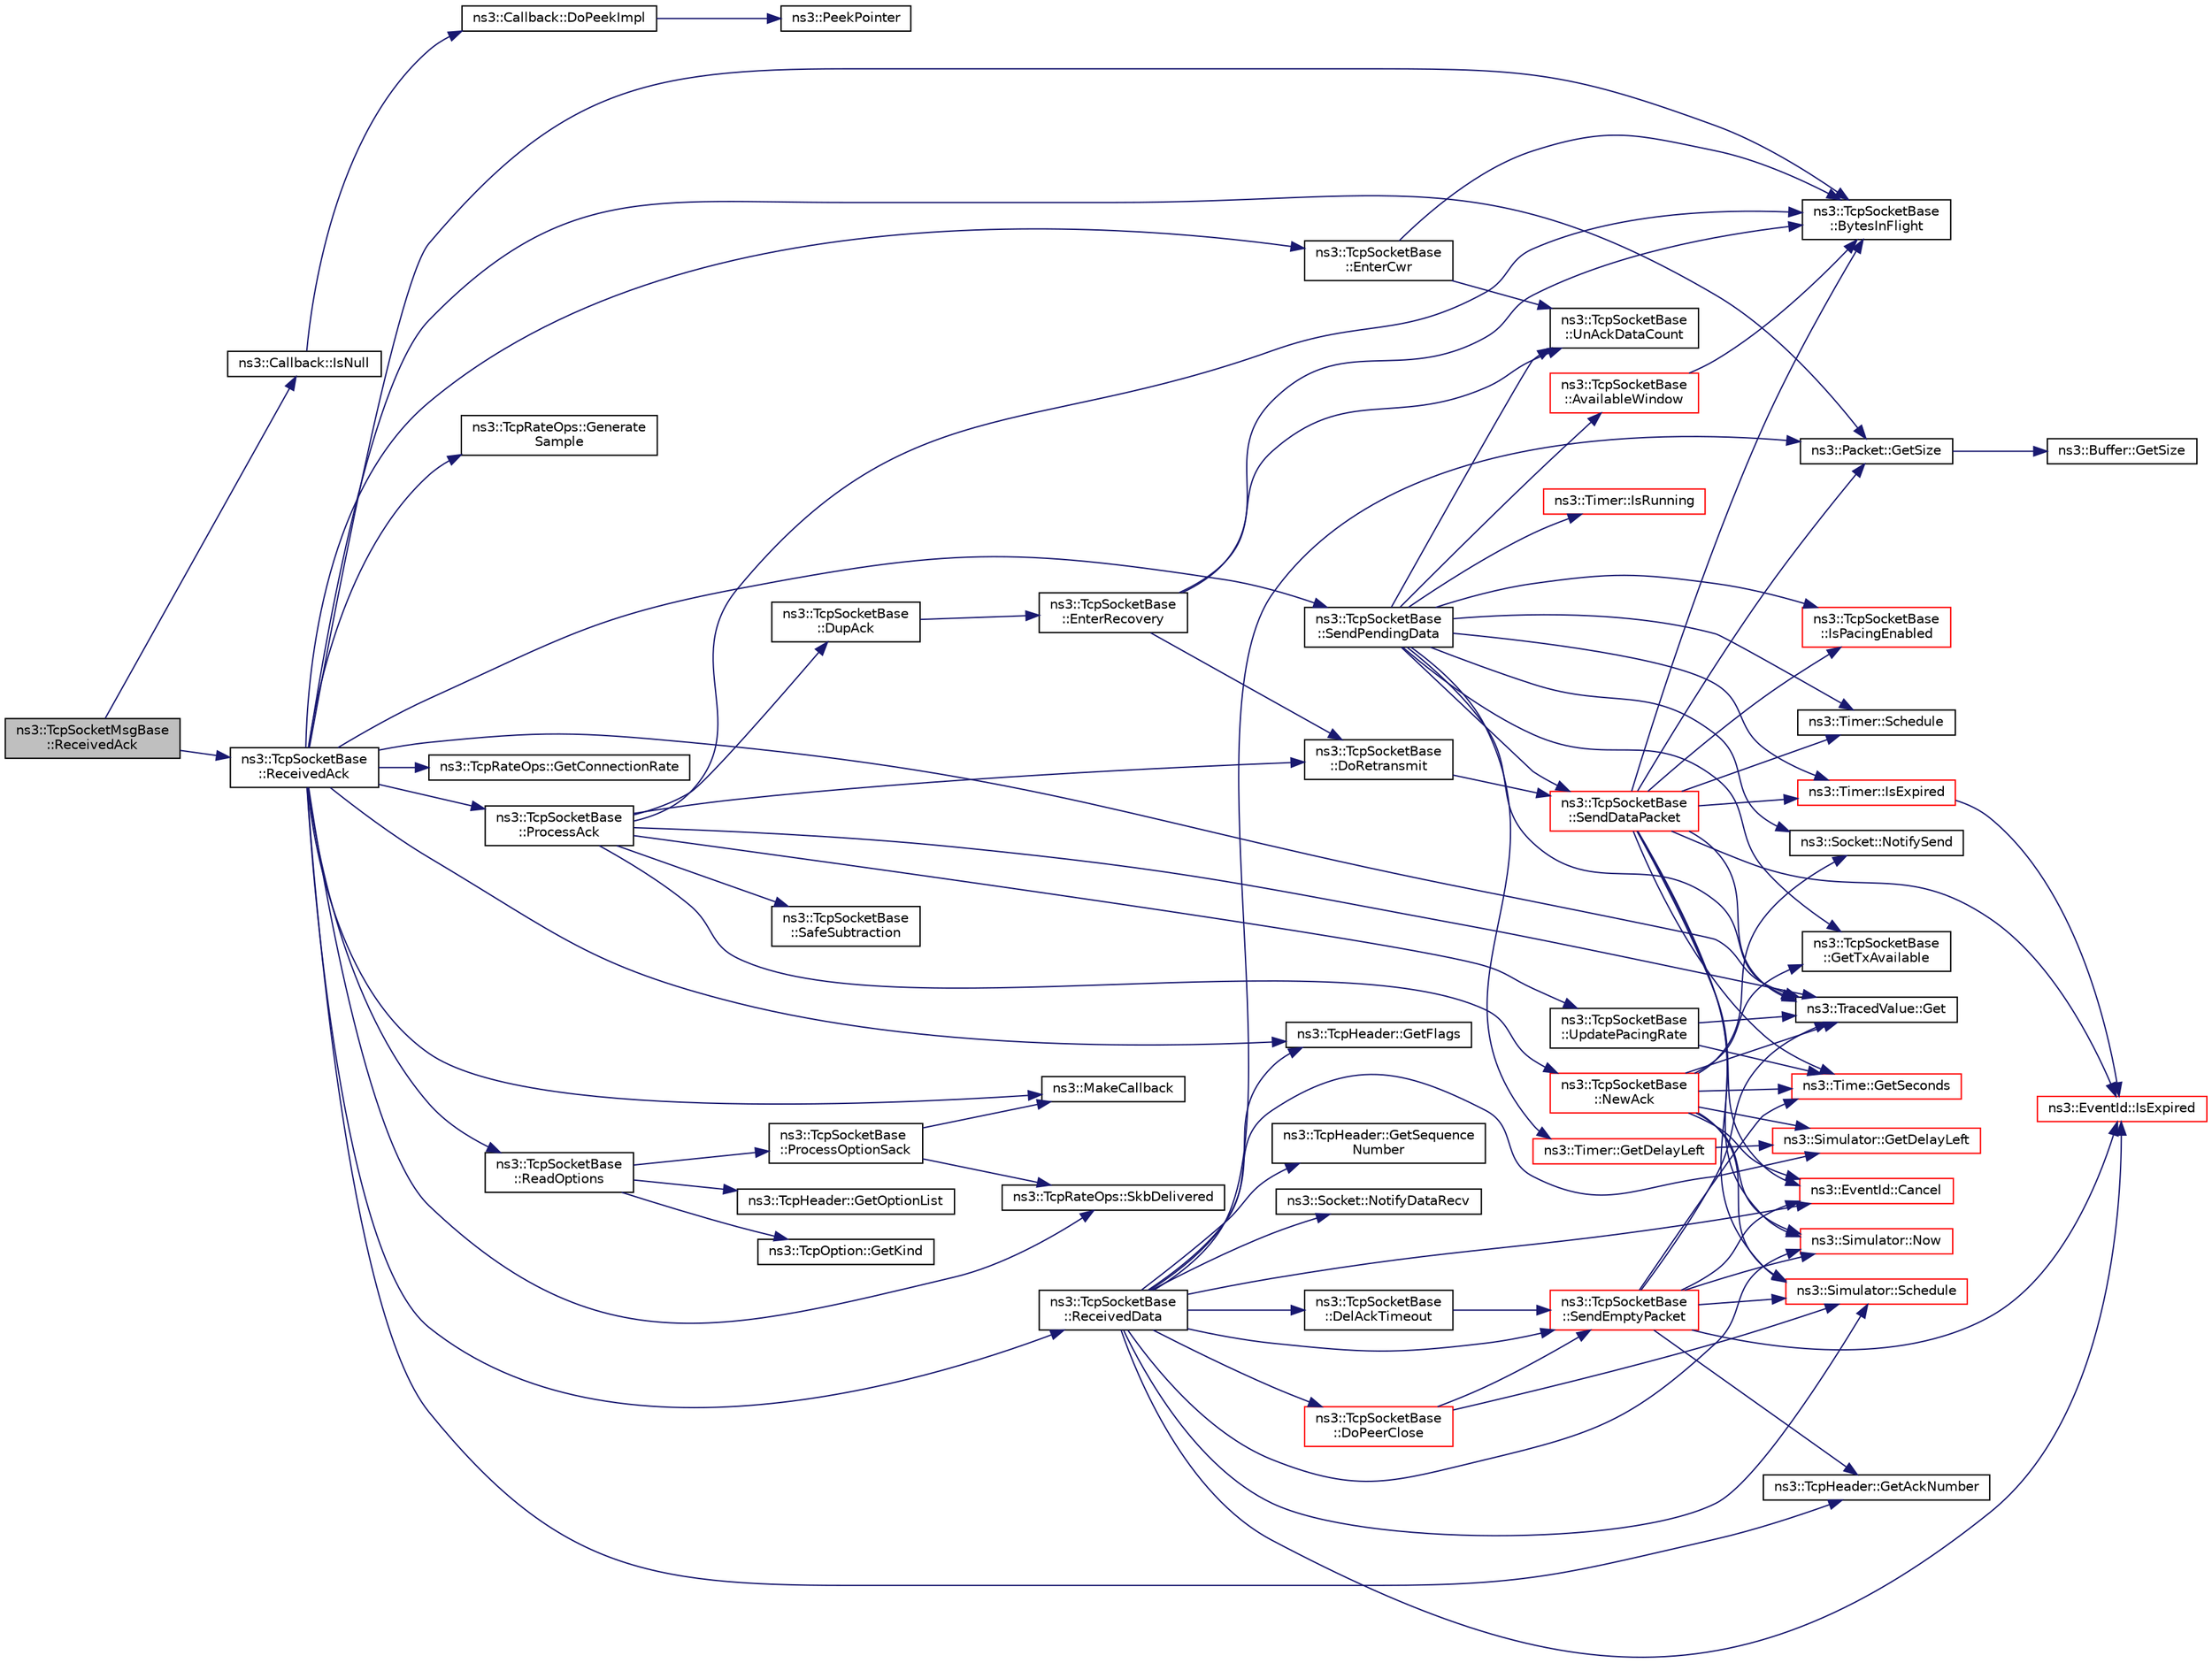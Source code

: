 digraph "ns3::TcpSocketMsgBase::ReceivedAck"
{
 // LATEX_PDF_SIZE
  edge [fontname="Helvetica",fontsize="10",labelfontname="Helvetica",labelfontsize="10"];
  node [fontname="Helvetica",fontsize="10",shape=record];
  rankdir="LR";
  Node1 [label="ns3::TcpSocketMsgBase\l::ReceivedAck",height=0.2,width=0.4,color="black", fillcolor="grey75", style="filled", fontcolor="black",tooltip="Received an ACK packet."];
  Node1 -> Node2 [color="midnightblue",fontsize="10",style="solid",fontname="Helvetica"];
  Node2 [label="ns3::Callback::IsNull",height=0.2,width=0.4,color="black", fillcolor="white", style="filled",URL="$classns3_1_1_callback.html#a42eb007ca42c35b96daa497d6d42d5f2",tooltip="Check for null implementation."];
  Node2 -> Node3 [color="midnightblue",fontsize="10",style="solid",fontname="Helvetica"];
  Node3 [label="ns3::Callback::DoPeekImpl",height=0.2,width=0.4,color="black", fillcolor="white", style="filled",URL="$classns3_1_1_callback.html#a82de10d58e899c61aec3867f9b1f2f33",tooltip=" "];
  Node3 -> Node4 [color="midnightblue",fontsize="10",style="solid",fontname="Helvetica"];
  Node4 [label="ns3::PeekPointer",height=0.2,width=0.4,color="black", fillcolor="white", style="filled",URL="$namespacens3.html#af2a7557fe9afdd98d8f6f8f6e412cf5a",tooltip=" "];
  Node1 -> Node5 [color="midnightblue",fontsize="10",style="solid",fontname="Helvetica"];
  Node5 [label="ns3::TcpSocketBase\l::ReceivedAck",height=0.2,width=0.4,color="black", fillcolor="white", style="filled",URL="$classns3_1_1_tcp_socket_base.html#a695c036628adf8a204a653dbf178f8cd",tooltip="Received an ACK packet."];
  Node5 -> Node6 [color="midnightblue",fontsize="10",style="solid",fontname="Helvetica"];
  Node6 [label="ns3::TcpSocketBase\l::BytesInFlight",height=0.2,width=0.4,color="black", fillcolor="white", style="filled",URL="$classns3_1_1_tcp_socket_base.html#a4f2b484c1f51d637f65f961549865156",tooltip="Return total bytes in flight."];
  Node5 -> Node7 [color="midnightblue",fontsize="10",style="solid",fontname="Helvetica"];
  Node7 [label="ns3::TcpSocketBase\l::EnterCwr",height=0.2,width=0.4,color="black", fillcolor="white", style="filled",URL="$classns3_1_1_tcp_socket_base.html#af0129729e1f9662d2856569f0dc5f5a1",tooltip="Enter CA_CWR state upon receipt of an ECN Echo."];
  Node7 -> Node6 [color="midnightblue",fontsize="10",style="solid",fontname="Helvetica"];
  Node7 -> Node8 [color="midnightblue",fontsize="10",style="solid",fontname="Helvetica"];
  Node8 [label="ns3::TcpSocketBase\l::UnAckDataCount",height=0.2,width=0.4,color="black", fillcolor="white", style="filled",URL="$classns3_1_1_tcp_socket_base.html#a5dd834b9b3ab7e93089a695ff17a9a6f",tooltip="Return count of number of unacked bytes."];
  Node5 -> Node9 [color="midnightblue",fontsize="10",style="solid",fontname="Helvetica"];
  Node9 [label="ns3::TcpRateOps::Generate\lSample",height=0.2,width=0.4,color="black", fillcolor="white", style="filled",URL="$classns3_1_1_tcp_rate_ops.html#ada84961d8f7415b299ebb338dc1de2b5",tooltip="Generate a TcpRateSample to feed a congestion avoidance algorithm."];
  Node5 -> Node10 [color="midnightblue",fontsize="10",style="solid",fontname="Helvetica"];
  Node10 [label="ns3::TracedValue::Get",height=0.2,width=0.4,color="black", fillcolor="white", style="filled",URL="$classns3_1_1_traced_value.html#af77ce761fca6254db42c875dd1a4cdc6",tooltip="Get the underlying value."];
  Node5 -> Node11 [color="midnightblue",fontsize="10",style="solid",fontname="Helvetica"];
  Node11 [label="ns3::TcpHeader::GetAckNumber",height=0.2,width=0.4,color="black", fillcolor="white", style="filled",URL="$classns3_1_1_tcp_header.html#adc8bd17b9053c53f67f3be71adbb2e54",tooltip="Get the ACK number."];
  Node5 -> Node12 [color="midnightblue",fontsize="10",style="solid",fontname="Helvetica"];
  Node12 [label="ns3::TcpRateOps::GetConnectionRate",height=0.2,width=0.4,color="black", fillcolor="white", style="filled",URL="$classns3_1_1_tcp_rate_ops.html#a54197c90d2e4230b6307cdfd65e3a299",tooltip=" "];
  Node5 -> Node13 [color="midnightblue",fontsize="10",style="solid",fontname="Helvetica"];
  Node13 [label="ns3::TcpHeader::GetFlags",height=0.2,width=0.4,color="black", fillcolor="white", style="filled",URL="$classns3_1_1_tcp_header.html#adae57f746870a94c0fe4181c87368b62",tooltip="Get the flags."];
  Node5 -> Node14 [color="midnightblue",fontsize="10",style="solid",fontname="Helvetica"];
  Node14 [label="ns3::Packet::GetSize",height=0.2,width=0.4,color="black", fillcolor="white", style="filled",URL="$classns3_1_1_packet.html#afff7cb1ff518ee6dc0d424e10a5ad6ec",tooltip="Returns the the size in bytes of the packet (including the zero-filled initial payload)."];
  Node14 -> Node15 [color="midnightblue",fontsize="10",style="solid",fontname="Helvetica"];
  Node15 [label="ns3::Buffer::GetSize",height=0.2,width=0.4,color="black", fillcolor="white", style="filled",URL="$classns3_1_1_buffer.html#a60c9172d2b102f8856c81b2126c8b209",tooltip=" "];
  Node5 -> Node16 [color="midnightblue",fontsize="10",style="solid",fontname="Helvetica"];
  Node16 [label="ns3::MakeCallback",height=0.2,width=0.4,color="black", fillcolor="white", style="filled",URL="$namespacens3.html#af1dde3c04374147fca0cfe3b0766d664",tooltip="Build Callbacks for class method members which take varying numbers of arguments and potentially retu..."];
  Node5 -> Node17 [color="midnightblue",fontsize="10",style="solid",fontname="Helvetica"];
  Node17 [label="ns3::TcpSocketBase\l::ProcessAck",height=0.2,width=0.4,color="black", fillcolor="white", style="filled",URL="$classns3_1_1_tcp_socket_base.html#ad510be50dd8e1c5cdcd31fb5b690e63d",tooltip="Process a received ack."];
  Node17 -> Node6 [color="midnightblue",fontsize="10",style="solid",fontname="Helvetica"];
  Node17 -> Node18 [color="midnightblue",fontsize="10",style="solid",fontname="Helvetica"];
  Node18 [label="ns3::TcpSocketBase\l::DoRetransmit",height=0.2,width=0.4,color="black", fillcolor="white", style="filled",URL="$classns3_1_1_tcp_socket_base.html#a13b6b897811a48523988f8af6e9130d3",tooltip="Retransmit the first segment marked as lost, without considering available window nor pacing."];
  Node18 -> Node19 [color="midnightblue",fontsize="10",style="solid",fontname="Helvetica"];
  Node19 [label="ns3::TcpSocketBase\l::SendDataPacket",height=0.2,width=0.4,color="red", fillcolor="white", style="filled",URL="$classns3_1_1_tcp_socket_base.html#a677488c04da1df87f916953a40e1bd64",tooltip="Extract at most maxSize bytes from the TxBuffer at sequence seq, add the TCP header,..."];
  Node19 -> Node6 [color="midnightblue",fontsize="10",style="solid",fontname="Helvetica"];
  Node19 -> Node116 [color="midnightblue",fontsize="10",style="solid",fontname="Helvetica"];
  Node116 [label="ns3::EventId::Cancel",height=0.2,width=0.4,color="red", fillcolor="white", style="filled",URL="$classns3_1_1_event_id.html#a993ae94e48e014e1afd47edb16db7a11",tooltip="This method is syntactic sugar for the ns3::Simulator::Cancel method."];
  Node19 -> Node10 [color="midnightblue",fontsize="10",style="solid",fontname="Helvetica"];
  Node19 -> Node129 [color="midnightblue",fontsize="10",style="solid",fontname="Helvetica"];
  Node129 [label="ns3::Time::GetSeconds",height=0.2,width=0.4,color="red", fillcolor="white", style="filled",URL="$classns3_1_1_time.html#a27cb7c22324e0447740929b024dbeb66",tooltip="Get an approximation of the time stored in this instance in the indicated unit."];
  Node19 -> Node14 [color="midnightblue",fontsize="10",style="solid",fontname="Helvetica"];
  Node19 -> Node135 [color="midnightblue",fontsize="10",style="solid",fontname="Helvetica"];
  Node135 [label="ns3::EventId::IsExpired",height=0.2,width=0.4,color="red", fillcolor="white", style="filled",URL="$classns3_1_1_event_id.html#acc25141054209b1a286a5471a51bd0c0",tooltip="This method is syntactic sugar for the ns3::Simulator::IsExpired method."];
  Node19 -> Node138 [color="midnightblue",fontsize="10",style="solid",fontname="Helvetica"];
  Node138 [label="ns3::Timer::IsExpired",height=0.2,width=0.4,color="red", fillcolor="white", style="filled",URL="$classns3_1_1_timer.html#a1eb2f885fb19da1147c0a3b864e61ba7",tooltip=" "];
  Node138 -> Node135 [color="midnightblue",fontsize="10",style="solid",fontname="Helvetica"];
  Node19 -> Node140 [color="midnightblue",fontsize="10",style="solid",fontname="Helvetica"];
  Node140 [label="ns3::TcpSocketBase\l::IsPacingEnabled",height=0.2,width=0.4,color="red", fillcolor="white", style="filled",URL="$classns3_1_1_tcp_socket_base.html#a57588def67cb6220246254016602003d",tooltip="Return true if packets in the current window should be paced."];
  Node19 -> Node38 [color="midnightblue",fontsize="10",style="solid",fontname="Helvetica"];
  Node38 [label="ns3::Simulator::Now",height=0.2,width=0.4,color="red", fillcolor="white", style="filled",URL="$classns3_1_1_simulator.html#ac3178fa975b419f7875e7105be122800",tooltip="Return the current simulation virtual time."];
  Node19 -> Node162 [color="midnightblue",fontsize="10",style="solid",fontname="Helvetica"];
  Node162 [label="ns3::Simulator::Schedule",height=0.2,width=0.4,color="red", fillcolor="white", style="filled",URL="$classns3_1_1_simulator.html#a3da7d28335c8ac0e3e86781f766df241",tooltip="Schedule an event to expire after delay."];
  Node19 -> Node192 [color="midnightblue",fontsize="10",style="solid",fontname="Helvetica"];
  Node192 [label="ns3::Timer::Schedule",height=0.2,width=0.4,color="black", fillcolor="white", style="filled",URL="$classns3_1_1_timer.html#ac3345d696887578f518b19f359f7f94b",tooltip="Schedule a new event using the currently-configured delay, function, and arguments."];
  Node17 -> Node197 [color="midnightblue",fontsize="10",style="solid",fontname="Helvetica"];
  Node197 [label="ns3::TcpSocketBase\l::DupAck",height=0.2,width=0.4,color="black", fillcolor="white", style="filled",URL="$classns3_1_1_tcp_socket_base.html#a94595abf8358c16b7ff8e5f89298f7e5",tooltip="Dupack management."];
  Node197 -> Node198 [color="midnightblue",fontsize="10",style="solid",fontname="Helvetica"];
  Node198 [label="ns3::TcpSocketBase\l::EnterRecovery",height=0.2,width=0.4,color="black", fillcolor="white", style="filled",URL="$classns3_1_1_tcp_socket_base.html#a29db1304794ef5f05edda4d68939a72f",tooltip="Enter the CA_RECOVERY, and retransmit the head."];
  Node198 -> Node6 [color="midnightblue",fontsize="10",style="solid",fontname="Helvetica"];
  Node198 -> Node18 [color="midnightblue",fontsize="10",style="solid",fontname="Helvetica"];
  Node198 -> Node8 [color="midnightblue",fontsize="10",style="solid",fontname="Helvetica"];
  Node17 -> Node10 [color="midnightblue",fontsize="10",style="solid",fontname="Helvetica"];
  Node17 -> Node199 [color="midnightblue",fontsize="10",style="solid",fontname="Helvetica"];
  Node199 [label="ns3::TcpSocketBase\l::NewAck",height=0.2,width=0.4,color="red", fillcolor="white", style="filled",URL="$classns3_1_1_tcp_socket_base.html#a13401dd51854607d0521a35bf2622761",tooltip="Update buffers w.r.t."];
  Node199 -> Node116 [color="midnightblue",fontsize="10",style="solid",fontname="Helvetica"];
  Node199 -> Node10 [color="midnightblue",fontsize="10",style="solid",fontname="Helvetica"];
  Node199 -> Node185 [color="midnightblue",fontsize="10",style="solid",fontname="Helvetica"];
  Node185 [label="ns3::Simulator::GetDelayLeft",height=0.2,width=0.4,color="red", fillcolor="white", style="filled",URL="$classns3_1_1_simulator.html#af2c7b4285454aa5062bd2df2bb7a7ab9",tooltip="Get the remaining time until this event will execute."];
  Node199 -> Node129 [color="midnightblue",fontsize="10",style="solid",fontname="Helvetica"];
  Node199 -> Node188 [color="midnightblue",fontsize="10",style="solid",fontname="Helvetica"];
  Node188 [label="ns3::TcpSocketBase\l::GetTxAvailable",height=0.2,width=0.4,color="black", fillcolor="white", style="filled",URL="$classns3_1_1_tcp_socket_base.html#a5415a0b68efc61672176f11c0fb9a28d",tooltip="Returns the number of bytes which can be sent in a single call to Send."];
  Node199 -> Node191 [color="midnightblue",fontsize="10",style="solid",fontname="Helvetica"];
  Node191 [label="ns3::Socket::NotifySend",height=0.2,width=0.4,color="black", fillcolor="white", style="filled",URL="$classns3_1_1_socket.html#a34cd5de5b9feeadd6ba8973b954c3d5f",tooltip="Notify through the callback (if set) that some data have been sent."];
  Node199 -> Node38 [color="midnightblue",fontsize="10",style="solid",fontname="Helvetica"];
  Node199 -> Node162 [color="midnightblue",fontsize="10",style="solid",fontname="Helvetica"];
  Node17 -> Node200 [color="midnightblue",fontsize="10",style="solid",fontname="Helvetica"];
  Node200 [label="ns3::TcpSocketBase\l::SafeSubtraction",height=0.2,width=0.4,color="black", fillcolor="white", style="filled",URL="$classns3_1_1_tcp_socket_base.html#a7925b2818a17c63669a64488ce2726d0",tooltip="Performs a safe subtraction between a and b (a-b)"];
  Node17 -> Node201 [color="midnightblue",fontsize="10",style="solid",fontname="Helvetica"];
  Node201 [label="ns3::TcpSocketBase\l::UpdatePacingRate",height=0.2,width=0.4,color="black", fillcolor="white", style="filled",URL="$classns3_1_1_tcp_socket_base.html#aa14c8715e8ed435642e3d1a7c70f34b7",tooltip="Dynamically update the pacing rate."];
  Node201 -> Node10 [color="midnightblue",fontsize="10",style="solid",fontname="Helvetica"];
  Node201 -> Node129 [color="midnightblue",fontsize="10",style="solid",fontname="Helvetica"];
  Node5 -> Node202 [color="midnightblue",fontsize="10",style="solid",fontname="Helvetica"];
  Node202 [label="ns3::TcpSocketBase\l::ReadOptions",height=0.2,width=0.4,color="black", fillcolor="white", style="filled",URL="$classns3_1_1_tcp_socket_base.html#a9faee69d5a9ec04a2e3b7af6f2c1c55a",tooltip="Read TCP options before Ack processing."];
  Node202 -> Node23 [color="midnightblue",fontsize="10",style="solid",fontname="Helvetica"];
  Node23 [label="ns3::TcpOption::GetKind",height=0.2,width=0.4,color="black", fillcolor="white", style="filled",URL="$classns3_1_1_tcp_option.html#a29376dfd9504f5dd47dbad652caf04f7",tooltip="Get the ‘kind’ (as in RFC 793) of this option."];
  Node202 -> Node203 [color="midnightblue",fontsize="10",style="solid",fontname="Helvetica"];
  Node203 [label="ns3::TcpHeader::GetOptionList",height=0.2,width=0.4,color="black", fillcolor="white", style="filled",URL="$classns3_1_1_tcp_header.html#aba99891a5e16ee445edc7d404e07897c",tooltip="Get the list of option in this header."];
  Node202 -> Node204 [color="midnightblue",fontsize="10",style="solid",fontname="Helvetica"];
  Node204 [label="ns3::TcpSocketBase\l::ProcessOptionSack",height=0.2,width=0.4,color="black", fillcolor="white", style="filled",URL="$classns3_1_1_tcp_socket_base.html#afd01dace834954b0a200a6dd4293b200",tooltip="Read the SACK option."];
  Node204 -> Node16 [color="midnightblue",fontsize="10",style="solid",fontname="Helvetica"];
  Node204 -> Node205 [color="midnightblue",fontsize="10",style="solid",fontname="Helvetica"];
  Node205 [label="ns3::TcpRateOps::SkbDelivered",height=0.2,width=0.4,color="black", fillcolor="white", style="filled",URL="$classns3_1_1_tcp_rate_ops.html#afa4e4d68f14ab225b1d10e0bb18a1953",tooltip="Update the Rate information after an item is received."];
  Node5 -> Node206 [color="midnightblue",fontsize="10",style="solid",fontname="Helvetica"];
  Node206 [label="ns3::TcpSocketBase\l::ReceivedData",height=0.2,width=0.4,color="black", fillcolor="white", style="filled",URL="$classns3_1_1_tcp_socket_base.html#a479e1a8be1ee1b169f87e57a4dc6f73c",tooltip="Recv of a data, put into buffer, call L7 to get it if necessary."];
  Node206 -> Node116 [color="midnightblue",fontsize="10",style="solid",fontname="Helvetica"];
  Node206 -> Node207 [color="midnightblue",fontsize="10",style="solid",fontname="Helvetica"];
  Node207 [label="ns3::TcpSocketBase\l::DelAckTimeout",height=0.2,width=0.4,color="black", fillcolor="white", style="filled",URL="$classns3_1_1_tcp_socket_base.html#a6bea4790f749e771462d8e4ab63ebc67",tooltip="Action upon delay ACK timeout, i.e."];
  Node207 -> Node153 [color="midnightblue",fontsize="10",style="solid",fontname="Helvetica"];
  Node153 [label="ns3::TcpSocketBase\l::SendEmptyPacket",height=0.2,width=0.4,color="red", fillcolor="white", style="filled",URL="$classns3_1_1_tcp_socket_base.html#aa858913c9a4480a14d293f1014905b3e",tooltip="Send a empty packet that carries a flag, e.g., ACK."];
  Node153 -> Node116 [color="midnightblue",fontsize="10",style="solid",fontname="Helvetica"];
  Node153 -> Node10 [color="midnightblue",fontsize="10",style="solid",fontname="Helvetica"];
  Node153 -> Node11 [color="midnightblue",fontsize="10",style="solid",fontname="Helvetica"];
  Node153 -> Node129 [color="midnightblue",fontsize="10",style="solid",fontname="Helvetica"];
  Node153 -> Node135 [color="midnightblue",fontsize="10",style="solid",fontname="Helvetica"];
  Node153 -> Node38 [color="midnightblue",fontsize="10",style="solid",fontname="Helvetica"];
  Node153 -> Node162 [color="midnightblue",fontsize="10",style="solid",fontname="Helvetica"];
  Node206 -> Node208 [color="midnightblue",fontsize="10",style="solid",fontname="Helvetica"];
  Node208 [label="ns3::TcpSocketBase\l::DoPeerClose",height=0.2,width=0.4,color="red", fillcolor="white", style="filled",URL="$classns3_1_1_tcp_socket_base.html#a8a56cf4ab3b64d9f781ed1b1f63f51cd",tooltip="FIN is in sequence, notify app and respond with a FIN."];
  Node208 -> Node162 [color="midnightblue",fontsize="10",style="solid",fontname="Helvetica"];
  Node208 -> Node153 [color="midnightblue",fontsize="10",style="solid",fontname="Helvetica"];
  Node206 -> Node185 [color="midnightblue",fontsize="10",style="solid",fontname="Helvetica"];
  Node206 -> Node13 [color="midnightblue",fontsize="10",style="solid",fontname="Helvetica"];
  Node206 -> Node215 [color="midnightblue",fontsize="10",style="solid",fontname="Helvetica"];
  Node215 [label="ns3::TcpHeader::GetSequence\lNumber",height=0.2,width=0.4,color="black", fillcolor="white", style="filled",URL="$classns3_1_1_tcp_header.html#a378fca684de64584c4fcc7dd9034e5e5",tooltip="Get the sequence number."];
  Node206 -> Node14 [color="midnightblue",fontsize="10",style="solid",fontname="Helvetica"];
  Node206 -> Node135 [color="midnightblue",fontsize="10",style="solid",fontname="Helvetica"];
  Node206 -> Node216 [color="midnightblue",fontsize="10",style="solid",fontname="Helvetica"];
  Node216 [label="ns3::Socket::NotifyDataRecv",height=0.2,width=0.4,color="black", fillcolor="white", style="filled",URL="$classns3_1_1_socket.html#a91fa3046bbd0a7644381f1d2481bdfef",tooltip="Notify through the callback (if set) that some data have been received."];
  Node206 -> Node38 [color="midnightblue",fontsize="10",style="solid",fontname="Helvetica"];
  Node206 -> Node162 [color="midnightblue",fontsize="10",style="solid",fontname="Helvetica"];
  Node206 -> Node153 [color="midnightblue",fontsize="10",style="solid",fontname="Helvetica"];
  Node5 -> Node181 [color="midnightblue",fontsize="10",style="solid",fontname="Helvetica"];
  Node181 [label="ns3::TcpSocketBase\l::SendPendingData",height=0.2,width=0.4,color="black", fillcolor="white", style="filled",URL="$classns3_1_1_tcp_socket_base.html#a129ac0ec5fc399fa7c5552c615ae6562",tooltip="Send as much pending data as possible according to the Tx window."];
  Node181 -> Node182 [color="midnightblue",fontsize="10",style="solid",fontname="Helvetica"];
  Node182 [label="ns3::TcpSocketBase\l::AvailableWindow",height=0.2,width=0.4,color="red", fillcolor="white", style="filled",URL="$classns3_1_1_tcp_socket_base.html#a8386ec66b2fde52ef37e67c5265dae96",tooltip="Return unfilled portion of window."];
  Node182 -> Node6 [color="midnightblue",fontsize="10",style="solid",fontname="Helvetica"];
  Node181 -> Node10 [color="midnightblue",fontsize="10",style="solid",fontname="Helvetica"];
  Node181 -> Node184 [color="midnightblue",fontsize="10",style="solid",fontname="Helvetica"];
  Node184 [label="ns3::Timer::GetDelayLeft",height=0.2,width=0.4,color="red", fillcolor="white", style="filled",URL="$classns3_1_1_timer.html#abac4a4017e1e6cf26f403b09094e1622",tooltip=" "];
  Node184 -> Node185 [color="midnightblue",fontsize="10",style="solid",fontname="Helvetica"];
  Node181 -> Node188 [color="midnightblue",fontsize="10",style="solid",fontname="Helvetica"];
  Node181 -> Node138 [color="midnightblue",fontsize="10",style="solid",fontname="Helvetica"];
  Node181 -> Node140 [color="midnightblue",fontsize="10",style="solid",fontname="Helvetica"];
  Node181 -> Node189 [color="midnightblue",fontsize="10",style="solid",fontname="Helvetica"];
  Node189 [label="ns3::Timer::IsRunning",height=0.2,width=0.4,color="red", fillcolor="white", style="filled",URL="$classns3_1_1_timer.html#a61d41095033226fc041d7e9d16dc5f84",tooltip=" "];
  Node181 -> Node191 [color="midnightblue",fontsize="10",style="solid",fontname="Helvetica"];
  Node181 -> Node192 [color="midnightblue",fontsize="10",style="solid",fontname="Helvetica"];
  Node181 -> Node19 [color="midnightblue",fontsize="10",style="solid",fontname="Helvetica"];
  Node181 -> Node8 [color="midnightblue",fontsize="10",style="solid",fontname="Helvetica"];
  Node5 -> Node205 [color="midnightblue",fontsize="10",style="solid",fontname="Helvetica"];
}
